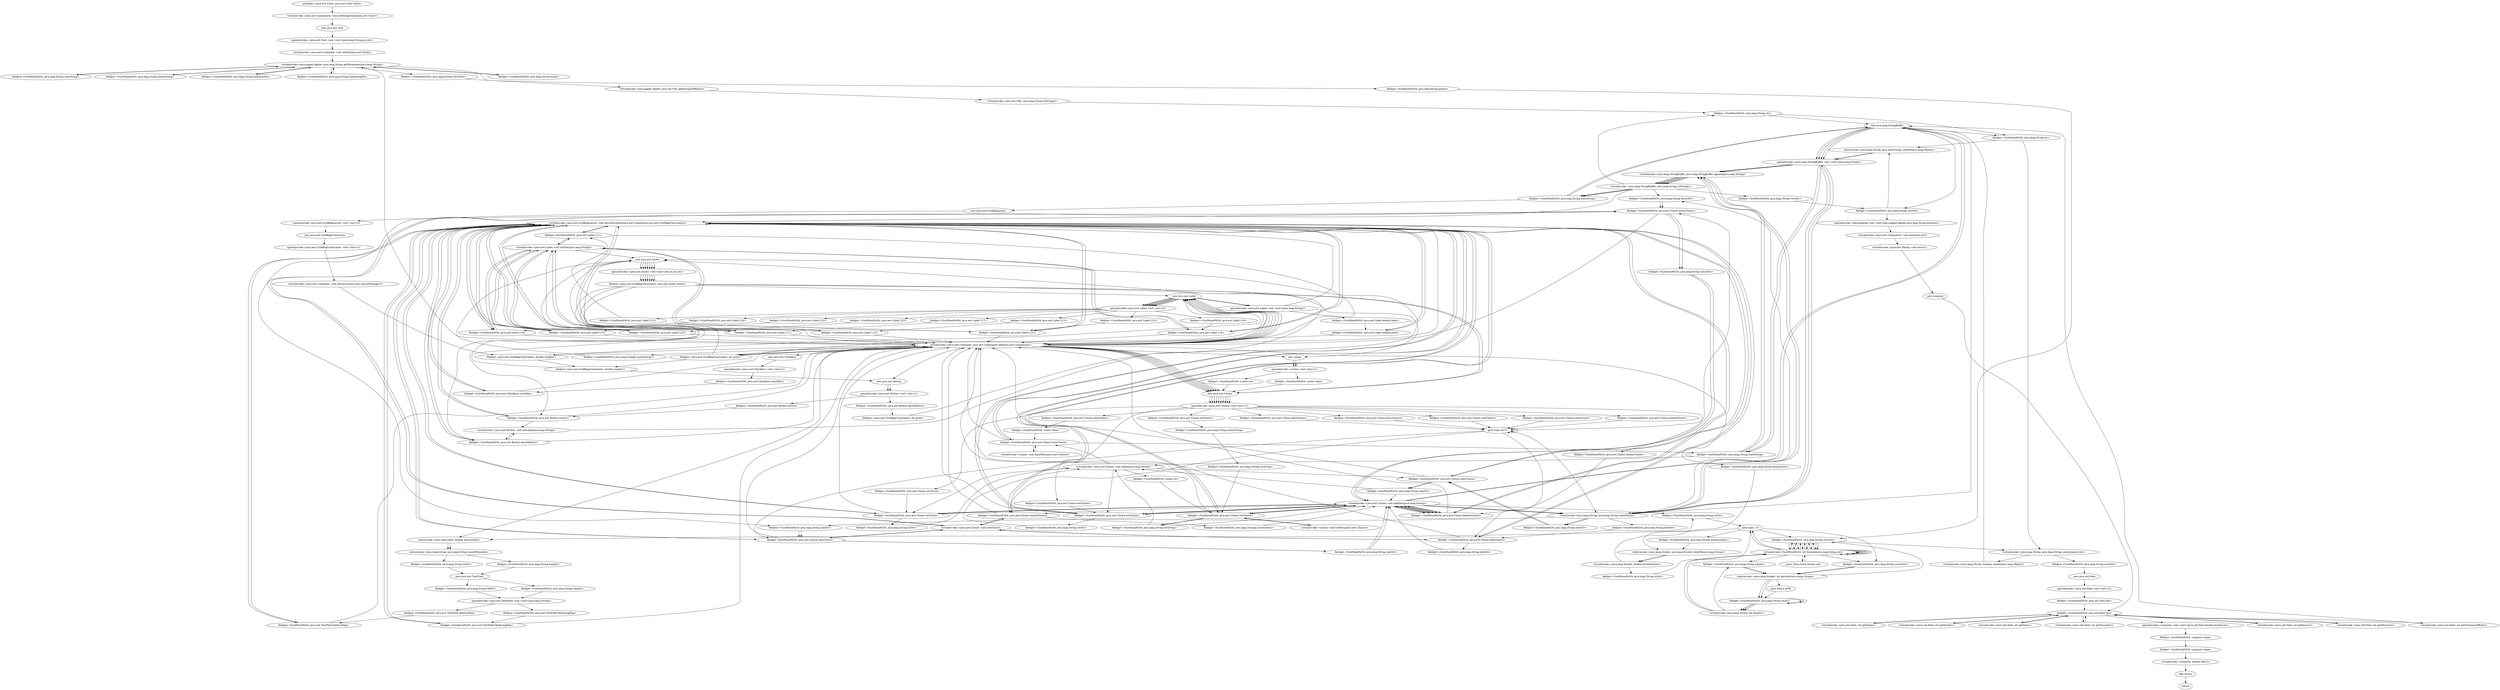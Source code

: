 digraph "" {
"staticget <java.awt.Color: java.awt.Color white>";
 "staticget <java.awt.Color: java.awt.Color white>"->"virtualinvoke <java.awt.Component: void setBackground(java.awt.Color)>";
 "virtualinvoke <java.awt.Component: void setBackground(java.awt.Color)>"->"new java.awt.Font";
 "new java.awt.Font"->"specialinvoke <java.awt.Font: void <init>(java.lang.String,int,int)>";
 "specialinvoke <java.awt.Font: void <init>(java.lang.String,int,int)>"->"virtualinvoke <java.awt.Container: void setFont(java.awt.Font)>";
 "virtualinvoke <java.awt.Container: void setFont(java.awt.Font)>"->"virtualinvoke <java.applet.Applet: java.lang.String getParameter(java.lang.String)>";
 "virtualinvoke <java.applet.Applet: java.lang.String getParameter(java.lang.String)>"->"fieldput <SunMoonPol34: java.lang.String userString>";
 "fieldput <SunMoonPol34: java.lang.String userString>"->"virtualinvoke <java.applet.Applet: java.lang.String getParameter(java.lang.String)>";
 "virtualinvoke <java.applet.Applet: java.lang.String getParameter(java.lang.String)>"->"fieldput <SunMoonPol34: java.lang.String homeString>";
 "fieldput <SunMoonPol34: java.lang.String homeString>"->"virtualinvoke <java.applet.Applet: java.lang.String getParameter(java.lang.String)>";
 "virtualinvoke <java.applet.Applet: java.lang.String getParameter(java.lang.String)>"->"fieldput <SunMoonPol34: java.lang.String homeLatStr>";
 "fieldput <SunMoonPol34: java.lang.String homeLatStr>"->"virtualinvoke <java.applet.Applet: java.lang.String getParameter(java.lang.String)>";
 "virtualinvoke <java.applet.Applet: java.lang.String getParameter(java.lang.String)>"->"fieldput <SunMoonPol34: java.lang.String homeLongStr>";
 "fieldput <SunMoonPol34: java.lang.String homeLongStr>"->"virtualinvoke <java.applet.Applet: java.lang.String getParameter(java.lang.String)>";
 "virtualinvoke <java.applet.Applet: java.lang.String getParameter(java.lang.String)>"->"fieldput <SunMoonPol34: java.lang.String serverStr>";
 "fieldput <SunMoonPol34: java.lang.String serverStr>"->"virtualinvoke <java.applet.Applet: java.net.URL getDocumentBase()>";
 "virtualinvoke <java.applet.Applet: java.net.URL getDocumentBase()>"->"virtualinvoke <java.net.URL: java.lang.String toString()>";
 "virtualinvoke <java.net.URL: java.lang.String toString()>"->"fieldput <SunMoonPol34: java.lang.String str>";
 "fieldput <SunMoonPol34: java.lang.String str>"->"new java.lang.StringBuffer";
 "new java.lang.StringBuffer"->"fieldget <SunMoonPol34: java.lang.String str>";
 "fieldget <SunMoonPol34: java.lang.String str>"->"staticinvoke <java.lang.String: java.lang.String valueOf(java.lang.Object)>";
 "staticinvoke <java.lang.String: java.lang.String valueOf(java.lang.Object)>"->"specialinvoke <java.lang.StringBuffer: void <init>(java.lang.String)>";
 "specialinvoke <java.lang.StringBuffer: void <init>(java.lang.String)>"->"virtualinvoke <java.lang.StringBuffer: java.lang.StringBuffer append(java.lang.String)>";
 "virtualinvoke <java.lang.StringBuffer: java.lang.StringBuffer append(java.lang.String)>"->"virtualinvoke <java.lang.StringBuffer: java.lang.String toString()>";
 "virtualinvoke <java.lang.StringBuffer: java.lang.String toString()>"->"fieldput <SunMoonPol34: java.lang.String str>";
 "fieldput <SunMoonPol34: java.lang.String str>"->"fieldget <SunMoonPol34: java.lang.String str>";
 "fieldget <SunMoonPol34: java.lang.String str>"->"virtualinvoke <java.lang.String: java.lang.String substring(int,int)>";
 "virtualinvoke <java.lang.String: java.lang.String substring(int,int)>"->"fieldput <SunMoonPol34: java.lang.String wwwStr>";
 "fieldput <SunMoonPol34: java.lang.String wwwStr>"->"new java.util.Date";
 "new java.util.Date"->"specialinvoke <java.util.Date: void <init>()>";
 "specialinvoke <java.util.Date: void <init>()>"->"fieldput <SunMoonPol34: java.util.Date dat>";
 "fieldput <SunMoonPol34: java.util.Date dat>"->"fieldget <SunMoonPol34: java.util.Date dat>";
 "fieldget <SunMoonPol34: java.util.Date dat>"->"virtualinvoke <java.util.Date: int getHours()>";
 "virtualinvoke <java.util.Date: int getHours()>"->"fieldget <SunMoonPol34: java.util.Date dat>";
 "fieldget <SunMoonPol34: java.util.Date dat>"->"virtualinvoke <java.util.Date: int getMinutes()>";
 "virtualinvoke <java.util.Date: int getMinutes()>"->"fieldget <SunMoonPol34: java.util.Date dat>";
 "fieldget <SunMoonPol34: java.util.Date dat>"->"virtualinvoke <java.util.Date: int getDate()>";
 "virtualinvoke <java.util.Date: int getDate()>"->"fieldget <SunMoonPol34: java.util.Date dat>";
 "fieldget <SunMoonPol34: java.util.Date dat>"->"virtualinvoke <java.util.Date: int getMonth()>";
 "virtualinvoke <java.util.Date: int getMonth()>"->"fieldget <SunMoonPol34: java.util.Date dat>";
 "fieldget <SunMoonPol34: java.util.Date dat>"->"virtualinvoke <java.util.Date: int getYear()>";
 "virtualinvoke <java.util.Date: int getYear()>"->"fieldget <SunMoonPol34: java.util.Date dat>";
 "fieldget <SunMoonPol34: java.util.Date dat>"->"virtualinvoke <java.util.Date: int getSeconds()>";
 "virtualinvoke <java.util.Date: int getSeconds()>"->"fieldget <SunMoonPol34: java.util.Date dat>";
 "fieldget <SunMoonPol34: java.util.Date dat>"->"virtualinvoke <java.util.Date: int getTimezoneOffset()>";
 "virtualinvoke <java.util.Date: int getTimezoneOffset()>"->"new java.lang.StringBuffer";
 "new java.lang.StringBuffer"->"staticinvoke <java.lang.String: java.lang.String valueOf(int)>";
 "staticinvoke <java.lang.String: java.lang.String valueOf(int)>"->"specialinvoke <java.lang.StringBuffer: void <init>(java.lang.String)>";
 "specialinvoke <java.lang.StringBuffer: void <init>(java.lang.String)>"->"virtualinvoke <java.lang.StringBuffer: java.lang.StringBuffer append(java.lang.String)>";
 "virtualinvoke <java.lang.StringBuffer: java.lang.StringBuffer append(java.lang.String)>"->"virtualinvoke <java.lang.StringBuffer: java.lang.String toString()>";
 "virtualinvoke <java.lang.StringBuffer: java.lang.String toString()>"->"fieldput <SunMoonPol34: java.lang.String timeString>";
 "fieldput <SunMoonPol34: java.lang.String timeString>"->"new java.lang.StringBuffer";
 "new java.lang.StringBuffer"->"specialinvoke <java.lang.StringBuffer: void <init>(java.lang.String)>";
 "specialinvoke <java.lang.StringBuffer: void <init>(java.lang.String)>"->"fieldget <SunMoonPol34: java.lang.String timeString>";
 "fieldget <SunMoonPol34: java.lang.String timeString>"->"virtualinvoke <java.lang.StringBuffer: java.lang.StringBuffer append(java.lang.String)>";
 "virtualinvoke <java.lang.StringBuffer: java.lang.StringBuffer append(java.lang.String)>"->"virtualinvoke <java.lang.StringBuffer: java.lang.String toString()>";
 "virtualinvoke <java.lang.StringBuffer: java.lang.String toString()>"->"fieldput <SunMoonPol34: java.lang.String timeString>";
 "fieldput <SunMoonPol34: java.lang.String timeString>"->"new java.lang.StringBuffer";
 "new java.lang.StringBuffer"->"specialinvoke <java.lang.StringBuffer: void <init>(java.lang.String)>";
 "specialinvoke <java.lang.StringBuffer: void <init>(java.lang.String)>"->"fieldget <SunMoonPol34: java.lang.String timeString>";
 "fieldget <SunMoonPol34: java.lang.String timeString>"->"virtualinvoke <java.lang.StringBuffer: java.lang.StringBuffer append(java.lang.String)>";
 "virtualinvoke <java.lang.StringBuffer: java.lang.StringBuffer append(java.lang.String)>"->"virtualinvoke <java.lang.StringBuffer: java.lang.String toString()>";
 "virtualinvoke <java.lang.StringBuffer: java.lang.String toString()>"->"fieldput <SunMoonPol34: java.lang.String timeString>";
 "fieldput <SunMoonPol34: java.lang.String timeString>"->"new java.awt.GridBagLayout";
 "new java.awt.GridBagLayout"->"specialinvoke <java.awt.GridBagLayout: void <init>()>";
 "specialinvoke <java.awt.GridBagLayout: void <init>()>"->"new java.awt.GridBagConstraints";
 "new java.awt.GridBagConstraints"->"specialinvoke <java.awt.GridBagConstraints: void <init>()>";
 "specialinvoke <java.awt.GridBagConstraints: void <init>()>"->"virtualinvoke <java.awt.Container: void setLayout(java.awt.LayoutManager)>";
 "virtualinvoke <java.awt.Container: void setLayout(java.awt.LayoutManager)>"->"fieldput <java.awt.GridBagConstraints: double weightx>";
 "fieldput <java.awt.GridBagConstraints: double weightx>"->"fieldput <java.awt.GridBagConstraints: double weighty>";
 "fieldput <java.awt.GridBagConstraints: double weighty>"->"new java.awt.Insets";
 "new java.awt.Insets"->"specialinvoke <java.awt.Insets: void <init>(int,int,int,int)>";
 "specialinvoke <java.awt.Insets: void <init>(int,int,int,int)>"->"fieldput <java.awt.GridBagConstraints: java.awt.Insets insets>";
 "fieldput <java.awt.GridBagConstraints: java.awt.Insets insets>"->"new java.awt.Label";
 "new java.awt.Label"->"specialinvoke <java.awt.Label: void <init>()>";
 "specialinvoke <java.awt.Label: void <init>()>"->"fieldput <SunMoonPol34: java.awt.Label L11>";
 "fieldput <SunMoonPol34: java.awt.Label L11>"->"fieldget <SunMoonPol34: java.awt.Label L11>";
 "fieldget <SunMoonPol34: java.awt.Label L11>"->"virtualinvoke <java.awt.Label: void setText(java.lang.String)>";
 "virtualinvoke <java.awt.Label: void setText(java.lang.String)>"->"fieldget <SunMoonPol34: java.awt.Label L11>";
 "fieldget <SunMoonPol34: java.awt.Label L11>"->"virtualinvoke <java.awt.GridBagLayout: void setConstraints(java.awt.Component,java.awt.GridBagConstraints)>";
 "virtualinvoke <java.awt.GridBagLayout: void setConstraints(java.awt.Component,java.awt.GridBagConstraints)>"->"fieldget <SunMoonPol34: java.awt.Label L11>";
 "fieldget <SunMoonPol34: java.awt.Label L11>"->"virtualinvoke <java.awt.Container: java.awt.Component add(java.awt.Component)>";
 "virtualinvoke <java.awt.Container: java.awt.Component add(java.awt.Component)>"->"new java.awt.Label";
 "new java.awt.Label"->"specialinvoke <java.awt.Label: void <init>()>";
 "specialinvoke <java.awt.Label: void <init>()>"->"fieldput <SunMoonPol34: java.awt.Label L12>";
 "fieldput <SunMoonPol34: java.awt.Label L12>"->"fieldget <SunMoonPol34: java.awt.Label L12>";
 "fieldget <SunMoonPol34: java.awt.Label L12>"->"virtualinvoke <java.awt.Label: void setText(java.lang.String)>";
 "virtualinvoke <java.awt.Label: void setText(java.lang.String)>"->"fieldget <SunMoonPol34: java.awt.Label L12>";
 "fieldget <SunMoonPol34: java.awt.Label L12>"->"virtualinvoke <java.awt.GridBagLayout: void setConstraints(java.awt.Component,java.awt.GridBagConstraints)>";
 "virtualinvoke <java.awt.GridBagLayout: void setConstraints(java.awt.Component,java.awt.GridBagConstraints)>"->"fieldget <SunMoonPol34: java.awt.Label L12>";
 "fieldget <SunMoonPol34: java.awt.Label L12>"->"virtualinvoke <java.awt.Container: java.awt.Component add(java.awt.Component)>";
 "virtualinvoke <java.awt.Container: java.awt.Component add(java.awt.Component)>"->"fieldput <java.awt.GridBagConstraints: double weightx>";
 "fieldput <java.awt.GridBagConstraints: double weightx>"->"new java.awt.Label";
 "new java.awt.Label"->"specialinvoke <java.awt.Label: void <init>()>";
 "specialinvoke <java.awt.Label: void <init>()>"->"fieldput <SunMoonPol34: java.awt.Label L13>";
 "fieldput <SunMoonPol34: java.awt.Label L13>"->"fieldget <SunMoonPol34: java.awt.Label L13>";
 "fieldget <SunMoonPol34: java.awt.Label L13>"->"virtualinvoke <java.awt.Label: void setText(java.lang.String)>";
 "virtualinvoke <java.awt.Label: void setText(java.lang.String)>"->"fieldget <SunMoonPol34: java.awt.Label L13>";
 "fieldget <SunMoonPol34: java.awt.Label L13>"->"virtualinvoke <java.awt.GridBagLayout: void setConstraints(java.awt.Component,java.awt.GridBagConstraints)>";
 "virtualinvoke <java.awt.GridBagLayout: void setConstraints(java.awt.Component,java.awt.GridBagConstraints)>"->"fieldget <SunMoonPol34: java.awt.Label L13>";
 "fieldget <SunMoonPol34: java.awt.Label L13>"->"virtualinvoke <java.awt.Container: java.awt.Component add(java.awt.Component)>";
 "virtualinvoke <java.awt.Container: java.awt.Component add(java.awt.Component)>"->"new java.awt.Label";
 "new java.awt.Label"->"specialinvoke <java.awt.Label: void <init>()>";
 "specialinvoke <java.awt.Label: void <init>()>"->"fieldput <SunMoonPol34: java.awt.Label L14>";
 "fieldput <SunMoonPol34: java.awt.Label L14>"->"fieldget <SunMoonPol34: java.awt.Label L14>";
 "fieldget <SunMoonPol34: java.awt.Label L14>"->"virtualinvoke <java.awt.Label: void setText(java.lang.String)>";
 "virtualinvoke <java.awt.Label: void setText(java.lang.String)>"->"fieldget <SunMoonPol34: java.awt.Label L14>";
 "fieldget <SunMoonPol34: java.awt.Label L14>"->"virtualinvoke <java.awt.GridBagLayout: void setConstraints(java.awt.Component,java.awt.GridBagConstraints)>";
 "virtualinvoke <java.awt.GridBagLayout: void setConstraints(java.awt.Component,java.awt.GridBagConstraints)>"->"fieldget <SunMoonPol34: java.awt.Label L14>";
 "fieldget <SunMoonPol34: java.awt.Label L14>"->"virtualinvoke <java.awt.Container: java.awt.Component add(java.awt.Component)>";
 "virtualinvoke <java.awt.Container: java.awt.Component add(java.awt.Component)>"->"new java.awt.Label";
 "new java.awt.Label"->"specialinvoke <java.awt.Label: void <init>()>";
 "specialinvoke <java.awt.Label: void <init>()>"->"fieldput <SunMoonPol34: java.awt.Label L15>";
 "fieldput <SunMoonPol34: java.awt.Label L15>"->"fieldget <SunMoonPol34: java.awt.Label L15>";
 "fieldget <SunMoonPol34: java.awt.Label L15>"->"virtualinvoke <java.awt.Label: void setText(java.lang.String)>";
 "virtualinvoke <java.awt.Label: void setText(java.lang.String)>"->"fieldget <SunMoonPol34: java.awt.Label L15>";
 "fieldget <SunMoonPol34: java.awt.Label L15>"->"virtualinvoke <java.awt.GridBagLayout: void setConstraints(java.awt.Component,java.awt.GridBagConstraints)>";
 "virtualinvoke <java.awt.GridBagLayout: void setConstraints(java.awt.Component,java.awt.GridBagConstraints)>"->"fieldget <SunMoonPol34: java.awt.Label L15>";
 "fieldget <SunMoonPol34: java.awt.Label L15>"->"virtualinvoke <java.awt.Container: java.awt.Component add(java.awt.Component)>";
 "virtualinvoke <java.awt.Container: java.awt.Component add(java.awt.Component)>"->"new java.awt.Label";
 "new java.awt.Label"->"specialinvoke <java.awt.Label: void <init>()>";
 "specialinvoke <java.awt.Label: void <init>()>"->"fieldput <SunMoonPol34: java.awt.Label L16>";
 "fieldput <SunMoonPol34: java.awt.Label L16>"->"fieldget <SunMoonPol34: java.awt.Label L16>";
 "fieldget <SunMoonPol34: java.awt.Label L16>"->"virtualinvoke <java.awt.Label: void setText(java.lang.String)>";
 "virtualinvoke <java.awt.Label: void setText(java.lang.String)>"->"fieldget <SunMoonPol34: java.awt.Label L16>";
 "fieldget <SunMoonPol34: java.awt.Label L16>"->"virtualinvoke <java.awt.GridBagLayout: void setConstraints(java.awt.Component,java.awt.GridBagConstraints)>";
 "virtualinvoke <java.awt.GridBagLayout: void setConstraints(java.awt.Component,java.awt.GridBagConstraints)>"->"fieldget <SunMoonPol34: java.awt.Label L16>";
 "fieldget <SunMoonPol34: java.awt.Label L16>"->"virtualinvoke <java.awt.Container: java.awt.Component add(java.awt.Component)>";
 "virtualinvoke <java.awt.Container: java.awt.Component add(java.awt.Component)>"->"new java.awt.Label";
 "new java.awt.Label"->"specialinvoke <java.awt.Label: void <init>(java.lang.String)>";
 "specialinvoke <java.awt.Label: void <init>(java.lang.String)>"->"fieldput <SunMoonPol34: java.awt.Label detailsLabel>";
 "fieldput <SunMoonPol34: java.awt.Label detailsLabel>"->"fieldget <SunMoonPol34: java.awt.Label detailsLabel>";
 "fieldget <SunMoonPol34: java.awt.Label detailsLabel>"->"virtualinvoke <java.awt.GridBagLayout: void setConstraints(java.awt.Component,java.awt.GridBagConstraints)>";
 "virtualinvoke <java.awt.GridBagLayout: void setConstraints(java.awt.Component,java.awt.GridBagConstraints)>"->"fieldget <SunMoonPol34: java.awt.Label detailsLabel>";
 "fieldget <SunMoonPol34: java.awt.Label detailsLabel>"->"virtualinvoke <java.awt.Container: java.awt.Component add(java.awt.Component)>";
 "virtualinvoke <java.awt.Container: java.awt.Component add(java.awt.Component)>"->"new java.awt.Label";
 "new java.awt.Label"->"specialinvoke <java.awt.Label: void <init>(java.lang.String)>";
 "specialinvoke <java.awt.Label: void <init>(java.lang.String)>"->"virtualinvoke <java.awt.GridBagLayout: void setConstraints(java.awt.Component,java.awt.GridBagConstraints)>";
 "virtualinvoke <java.awt.GridBagLayout: void setConstraints(java.awt.Component,java.awt.GridBagConstraints)>"->"virtualinvoke <java.awt.Container: java.awt.Component add(java.awt.Component)>";
 "virtualinvoke <java.awt.Container: java.awt.Component add(java.awt.Component)>"->"fieldput <java.awt.GridBagConstraints: int gridy>";
 "fieldput <java.awt.GridBagConstraints: int gridy>"->"new java.awt.Insets";
 "new java.awt.Insets"->"specialinvoke <java.awt.Insets: void <init>(int,int,int,int)>";
 "specialinvoke <java.awt.Insets: void <init>(int,int,int,int)>"->"fieldput <java.awt.GridBagConstraints: java.awt.Insets insets>";
 "fieldput <java.awt.GridBagConstraints: java.awt.Insets insets>"->"new sunloc";
 "new sunloc"->"specialinvoke <sunloc: void <init>()>";
 "specialinvoke <sunloc: void <init>()>"->"fieldput <SunMoonPol34: sunloc time>";
 "fieldput <SunMoonPol34: sunloc time>"->"new java.awt.Choice";
 "new java.awt.Choice"->"specialinvoke <java.awt.Choice: void <init>()>";
 "specialinvoke <java.awt.Choice: void <init>()>"->"fieldput <SunMoonPol34: java.awt.Choice timeChoice>";
 "fieldput <SunMoonPol34: java.awt.Choice timeChoice>"->"fieldget <SunMoonPol34: sunloc time>";
 "fieldget <SunMoonPol34: sunloc time>"->"fieldget <SunMoonPol34: java.awt.Choice timeChoice>";
 "fieldget <SunMoonPol34: java.awt.Choice timeChoice>"->"virtualinvoke <sunloc: void timeMenu(java.awt.Choice)>";
 "virtualinvoke <sunloc: void timeMenu(java.awt.Choice)>"->"fieldget <SunMoonPol34: java.awt.Choice timeChoice>";
 "fieldget <SunMoonPol34: java.awt.Choice timeChoice>"->"virtualinvoke <java.awt.GridBagLayout: void setConstraints(java.awt.Component,java.awt.GridBagConstraints)>";
 "virtualinvoke <java.awt.GridBagLayout: void setConstraints(java.awt.Component,java.awt.GridBagConstraints)>"->"fieldget <SunMoonPol34: java.awt.Choice timeChoice>";
 "fieldget <SunMoonPol34: java.awt.Choice timeChoice>"->"fieldget <SunMoonPol34: java.lang.String timeString>";
 "fieldget <SunMoonPol34: java.lang.String timeString>"->"virtualinvoke <java.awt.Choice: void select(java.lang.String)>";
 "virtualinvoke <java.awt.Choice: void select(java.lang.String)>"->"fieldget <SunMoonPol34: java.awt.Choice timeChoice>";
 "fieldget <SunMoonPol34: java.awt.Choice timeChoice>"->"virtualinvoke <java.awt.Container: java.awt.Component add(java.awt.Component)>";
 "virtualinvoke <java.awt.Container: java.awt.Component add(java.awt.Component)>"->"new sunloc";
 "new sunloc"->"specialinvoke <sunloc: void <init>()>";
 "specialinvoke <sunloc: void <init>()>"->"fieldput <SunMoonPol34: sunloc loc>";
 "fieldput <SunMoonPol34: sunloc loc>"->"new java.awt.Choice";
 "new java.awt.Choice"->"specialinvoke <java.awt.Choice: void <init>()>";
 "specialinvoke <java.awt.Choice: void <init>()>"->"fieldput <SunMoonPol34: java.awt.Choice locChoice>";
 "fieldput <SunMoonPol34: java.awt.Choice locChoice>"->"fieldget <SunMoonPol34: java.lang.String homeString>";
 "fieldget <SunMoonPol34: java.lang.String homeString>"->"fieldput <SunMoonPol34: java.lang.String locString>";
 "fieldput <SunMoonPol34: java.lang.String locString>"->"fieldget <SunMoonPol34: java.awt.Choice locChoice>";
 "fieldget <SunMoonPol34: java.awt.Choice locChoice>"->"fieldget <SunMoonPol34: java.lang.String locString>";
 "fieldget <SunMoonPol34: java.lang.String locString>"->"virtualinvoke <java.awt.Choice: void addItem(java.lang.String)>";
 "virtualinvoke <java.awt.Choice: void addItem(java.lang.String)>"->"fieldget <SunMoonPol34: java.awt.Choice locChoice>";
 "fieldget <SunMoonPol34: java.awt.Choice locChoice>"->"virtualinvoke <java.awt.Choice: void addItem(java.lang.String)>";
 "virtualinvoke <java.awt.Choice: void addItem(java.lang.String)>"->"fieldget <SunMoonPol34: java.awt.Choice locChoice>";
 "fieldget <SunMoonPol34: java.awt.Choice locChoice>"->"fieldget <SunMoonPol34: java.lang.String locString>";
 "fieldget <SunMoonPol34: java.lang.String locString>"->"virtualinvoke <java.awt.Choice: void select(java.lang.String)>";
 "virtualinvoke <java.awt.Choice: void select(java.lang.String)>"->"fieldget <SunMoonPol34: sunloc loc>";
 "fieldget <SunMoonPol34: sunloc loc>"->"fieldget <SunMoonPol34: java.awt.Choice locChoice>";
 "fieldget <SunMoonPol34: java.awt.Choice locChoice>"->"virtualinvoke <sunloc: void locMenu(java.awt.Choice)>";
 "virtualinvoke <sunloc: void locMenu(java.awt.Choice)>"->"fieldget <SunMoonPol34: java.awt.Choice locChoice>";
 "fieldget <SunMoonPol34: java.awt.Choice locChoice>"->"virtualinvoke <java.awt.GridBagLayout: void setConstraints(java.awt.Component,java.awt.GridBagConstraints)>";
 "virtualinvoke <java.awt.GridBagLayout: void setConstraints(java.awt.Component,java.awt.GridBagConstraints)>"->"fieldget <SunMoonPol34: java.awt.Choice locChoice>";
 "fieldget <SunMoonPol34: java.awt.Choice locChoice>"->"virtualinvoke <java.awt.Container: java.awt.Component add(java.awt.Component)>";
 "virtualinvoke <java.awt.Container: java.awt.Component add(java.awt.Component)>"->"fieldget <SunMoonPol34: java.lang.String homeLatStr>";
 "fieldget <SunMoonPol34: java.lang.String homeLatStr>"->"staticinvoke <java.lang.Double: java.lang.Double valueOf(java.lang.String)>";
 "staticinvoke <java.lang.Double: java.lang.Double valueOf(java.lang.String)>"->"virtualinvoke <java.lang.Double: double doubleValue()>";
 "virtualinvoke <java.lang.Double: double doubleValue()>"->"fieldput <SunMoonPol34: java.lang.String nsStr>";
 "fieldput <SunMoonPol34: java.lang.String nsStr>"->"goto load.r r0";
 "goto load.r r0"->"fieldget <SunMoonPol34: java.lang.String homeLongStr>";
 "fieldget <SunMoonPol34: java.lang.String homeLongStr>"->"staticinvoke <java.lang.Double: java.lang.Double valueOf(java.lang.String)>";
 "staticinvoke <java.lang.Double: java.lang.Double valueOf(java.lang.String)>"->"virtualinvoke <java.lang.Double: double doubleValue()>";
 "virtualinvoke <java.lang.Double: double doubleValue()>"->"fieldput <SunMoonPol34: java.lang.String ewStr>";
 "fieldput <SunMoonPol34: java.lang.String ewStr>"->"goto load.r r0";
 "goto load.r r0"->"staticinvoke <java.lang.Math: double abs(double)>";
 "staticinvoke <java.lang.Math: double abs(double)>"->"staticinvoke <java.lang.String: java.lang.String valueOf(double)>";
 "staticinvoke <java.lang.String: java.lang.String valueOf(double)>"->"fieldput <SunMoonPol34: java.lang.String latStr>";
 "fieldput <SunMoonPol34: java.lang.String latStr>"->"new java.awt.TextField";
 "new java.awt.TextField"->"fieldget <SunMoonPol34: java.lang.String latStr>";
 "fieldget <SunMoonPol34: java.lang.String latStr>"->"specialinvoke <java.awt.TextField: void <init>(java.lang.String)>";
 "specialinvoke <java.awt.TextField: void <init>(java.lang.String)>"->"fieldput <SunMoonPol34: java.awt.TextField fieldLatDeg>";
 "fieldput <SunMoonPol34: java.awt.TextField fieldLatDeg>"->"fieldget <SunMoonPol34: java.awt.TextField fieldLatDeg>";
 "fieldget <SunMoonPol34: java.awt.TextField fieldLatDeg>"->"virtualinvoke <java.awt.GridBagLayout: void setConstraints(java.awt.Component,java.awt.GridBagConstraints)>";
 "virtualinvoke <java.awt.GridBagLayout: void setConstraints(java.awt.Component,java.awt.GridBagConstraints)>"->"fieldget <SunMoonPol34: java.awt.TextField fieldLatDeg>";
 "fieldget <SunMoonPol34: java.awt.TextField fieldLatDeg>"->"virtualinvoke <java.awt.Container: java.awt.Component add(java.awt.Component)>";
 "virtualinvoke <java.awt.Container: java.awt.Component add(java.awt.Component)>"->"new java.awt.Choice";
 "new java.awt.Choice"->"specialinvoke <java.awt.Choice: void <init>()>";
 "specialinvoke <java.awt.Choice: void <init>()>"->"fieldput <SunMoonPol34: java.awt.Choice nsChoice>";
 "fieldput <SunMoonPol34: java.awt.Choice nsChoice>"->"fieldget <SunMoonPol34: java.awt.Choice nsChoice>";
 "fieldget <SunMoonPol34: java.awt.Choice nsChoice>"->"virtualinvoke <java.awt.Choice: void addItem(java.lang.String)>";
 "virtualinvoke <java.awt.Choice: void addItem(java.lang.String)>"->"fieldget <SunMoonPol34: java.awt.Choice nsChoice>";
 "fieldget <SunMoonPol34: java.awt.Choice nsChoice>"->"virtualinvoke <java.awt.Choice: void addItem(java.lang.String)>";
 "virtualinvoke <java.awt.Choice: void addItem(java.lang.String)>"->"fieldget <SunMoonPol34: java.awt.Choice nsChoice>";
 "fieldget <SunMoonPol34: java.awt.Choice nsChoice>"->"fieldget <SunMoonPol34: java.lang.String nsStr>";
 "fieldget <SunMoonPol34: java.lang.String nsStr>"->"virtualinvoke <java.awt.Choice: void select(java.lang.String)>";
 "virtualinvoke <java.awt.Choice: void select(java.lang.String)>"->"fieldget <SunMoonPol34: java.awt.Choice nsChoice>";
 "fieldget <SunMoonPol34: java.awt.Choice nsChoice>"->"virtualinvoke <java.awt.GridBagLayout: void setConstraints(java.awt.Component,java.awt.GridBagConstraints)>";
 "virtualinvoke <java.awt.GridBagLayout: void setConstraints(java.awt.Component,java.awt.GridBagConstraints)>"->"fieldget <SunMoonPol34: java.awt.Choice nsChoice>";
 "fieldget <SunMoonPol34: java.awt.Choice nsChoice>"->"virtualinvoke <java.awt.Container: java.awt.Component add(java.awt.Component)>";
 "virtualinvoke <java.awt.Container: java.awt.Component add(java.awt.Component)>"->"staticinvoke <java.lang.Math: double abs(double)>";
 "staticinvoke <java.lang.Math: double abs(double)>"->"staticinvoke <java.lang.String: java.lang.String valueOf(double)>";
 "staticinvoke <java.lang.String: java.lang.String valueOf(double)>"->"fieldput <SunMoonPol34: java.lang.String longStr>";
 "fieldput <SunMoonPol34: java.lang.String longStr>"->"new java.awt.TextField";
 "new java.awt.TextField"->"fieldget <SunMoonPol34: java.lang.String longStr>";
 "fieldget <SunMoonPol34: java.lang.String longStr>"->"specialinvoke <java.awt.TextField: void <init>(java.lang.String)>";
 "specialinvoke <java.awt.TextField: void <init>(java.lang.String)>"->"fieldput <SunMoonPol34: java.awt.TextField fieldLongDeg>";
 "fieldput <SunMoonPol34: java.awt.TextField fieldLongDeg>"->"fieldget <SunMoonPol34: java.awt.TextField fieldLongDeg>";
 "fieldget <SunMoonPol34: java.awt.TextField fieldLongDeg>"->"virtualinvoke <java.awt.GridBagLayout: void setConstraints(java.awt.Component,java.awt.GridBagConstraints)>";
 "virtualinvoke <java.awt.GridBagLayout: void setConstraints(java.awt.Component,java.awt.GridBagConstraints)>"->"fieldget <SunMoonPol34: java.awt.TextField fieldLongDeg>";
 "fieldget <SunMoonPol34: java.awt.TextField fieldLongDeg>"->"virtualinvoke <java.awt.Container: java.awt.Component add(java.awt.Component)>";
 "virtualinvoke <java.awt.Container: java.awt.Component add(java.awt.Component)>"->"new java.awt.Choice";
 "new java.awt.Choice"->"specialinvoke <java.awt.Choice: void <init>()>";
 "specialinvoke <java.awt.Choice: void <init>()>"->"fieldput <SunMoonPol34: java.awt.Choice ewChoice>";
 "fieldput <SunMoonPol34: java.awt.Choice ewChoice>"->"fieldget <SunMoonPol34: java.awt.Choice ewChoice>";
 "fieldget <SunMoonPol34: java.awt.Choice ewChoice>"->"virtualinvoke <java.awt.Choice: void addItem(java.lang.String)>";
 "virtualinvoke <java.awt.Choice: void addItem(java.lang.String)>"->"fieldget <SunMoonPol34: java.awt.Choice ewChoice>";
 "fieldget <SunMoonPol34: java.awt.Choice ewChoice>"->"virtualinvoke <java.awt.Choice: void addItem(java.lang.String)>";
 "virtualinvoke <java.awt.Choice: void addItem(java.lang.String)>"->"fieldget <SunMoonPol34: java.awt.Choice ewChoice>";
 "fieldget <SunMoonPol34: java.awt.Choice ewChoice>"->"fieldget <SunMoonPol34: java.lang.String ewStr>";
 "fieldget <SunMoonPol34: java.lang.String ewStr>"->"virtualinvoke <java.awt.Choice: void select(java.lang.String)>";
 "virtualinvoke <java.awt.Choice: void select(java.lang.String)>"->"fieldget <SunMoonPol34: java.awt.Choice ewChoice>";
 "fieldget <SunMoonPol34: java.awt.Choice ewChoice>"->"virtualinvoke <java.awt.GridBagLayout: void setConstraints(java.awt.Component,java.awt.GridBagConstraints)>";
 "virtualinvoke <java.awt.GridBagLayout: void setConstraints(java.awt.Component,java.awt.GridBagConstraints)>"->"fieldget <SunMoonPol34: java.awt.Choice ewChoice>";
 "fieldget <SunMoonPol34: java.awt.Choice ewChoice>"->"virtualinvoke <java.awt.Container: java.awt.Component add(java.awt.Component)>";
 "virtualinvoke <java.awt.Container: java.awt.Component add(java.awt.Component)>"->"new java.awt.Choice";
 "new java.awt.Choice"->"specialinvoke <java.awt.Choice: void <init>()>";
 "specialinvoke <java.awt.Choice: void <init>()>"->"fieldput <SunMoonPol34: java.awt.Choice detailsChoice>";
 "fieldput <SunMoonPol34: java.awt.Choice detailsChoice>"->"fieldget <SunMoonPol34: java.awt.Choice detailsChoice>";
 "fieldget <SunMoonPol34: java.awt.Choice detailsChoice>"->"virtualinvoke <java.awt.Choice: void addItem(java.lang.String)>";
 "virtualinvoke <java.awt.Choice: void addItem(java.lang.String)>"->"fieldget <SunMoonPol34: java.awt.Choice detailsChoice>";
 "fieldget <SunMoonPol34: java.awt.Choice detailsChoice>"->"virtualinvoke <java.awt.Choice: void addItem(java.lang.String)>";
 "virtualinvoke <java.awt.Choice: void addItem(java.lang.String)>"->"fieldget <SunMoonPol34: java.awt.Choice detailsChoice>";
 "fieldget <SunMoonPol34: java.awt.Choice detailsChoice>"->"virtualinvoke <java.awt.Choice: void addItem(java.lang.String)>";
 "virtualinvoke <java.awt.Choice: void addItem(java.lang.String)>"->"fieldget <SunMoonPol34: java.awt.Choice detailsChoice>";
 "fieldget <SunMoonPol34: java.awt.Choice detailsChoice>"->"virtualinvoke <java.awt.Choice: void addItem(java.lang.String)>";
 "virtualinvoke <java.awt.Choice: void addItem(java.lang.String)>"->"fieldget <SunMoonPol34: java.awt.Choice detailsChoice>";
 "fieldget <SunMoonPol34: java.awt.Choice detailsChoice>"->"virtualinvoke <java.awt.Choice: void addItem(java.lang.String)>";
 "virtualinvoke <java.awt.Choice: void addItem(java.lang.String)>"->"fieldget <SunMoonPol34: java.awt.Choice detailsChoice>";
 "fieldget <SunMoonPol34: java.awt.Choice detailsChoice>"->"virtualinvoke <java.awt.GridBagLayout: void setConstraints(java.awt.Component,java.awt.GridBagConstraints)>";
 "virtualinvoke <java.awt.GridBagLayout: void setConstraints(java.awt.Component,java.awt.GridBagConstraints)>"->"fieldget <SunMoonPol34: java.awt.Choice detailsChoice>";
 "fieldget <SunMoonPol34: java.awt.Choice detailsChoice>"->"virtualinvoke <java.awt.Container: java.awt.Component add(java.awt.Component)>";
 "virtualinvoke <java.awt.Container: java.awt.Component add(java.awt.Component)>"->"new java.awt.Checkbox";
 "new java.awt.Checkbox"->"specialinvoke <java.awt.Checkbox: void <init>()>";
 "specialinvoke <java.awt.Checkbox: void <init>()>"->"fieldput <SunMoonPol34: java.awt.Checkbox zoomBox>";
 "fieldput <SunMoonPol34: java.awt.Checkbox zoomBox>"->"fieldget <SunMoonPol34: java.awt.Checkbox zoomBox>";
 "fieldget <SunMoonPol34: java.awt.Checkbox zoomBox>"->"virtualinvoke <java.awt.GridBagLayout: void setConstraints(java.awt.Component,java.awt.GridBagConstraints)>";
 "virtualinvoke <java.awt.GridBagLayout: void setConstraints(java.awt.Component,java.awt.GridBagConstraints)>"->"fieldget <SunMoonPol34: java.awt.Checkbox zoomBox>";
 "fieldget <SunMoonPol34: java.awt.Checkbox zoomBox>"->"virtualinvoke <java.awt.Container: java.awt.Component add(java.awt.Component)>";
 "virtualinvoke <java.awt.Container: java.awt.Component add(java.awt.Component)>"->"fieldput <java.awt.GridBagConstraints: int gridy>";
 "fieldput <java.awt.GridBagConstraints: int gridy>"->"new java.awt.Label";
 "new java.awt.Label"->"specialinvoke <java.awt.Label: void <init>()>";
 "specialinvoke <java.awt.Label: void <init>()>"->"fieldput <SunMoonPol34: java.awt.Label L17>";
 "fieldput <SunMoonPol34: java.awt.Label L17>"->"fieldget <SunMoonPol34: java.awt.Label L17>";
 "fieldget <SunMoonPol34: java.awt.Label L17>"->"virtualinvoke <java.awt.Label: void setText(java.lang.String)>";
 "virtualinvoke <java.awt.Label: void setText(java.lang.String)>"->"new java.awt.Insets";
 "new java.awt.Insets"->"specialinvoke <java.awt.Insets: void <init>(int,int,int,int)>";
 "specialinvoke <java.awt.Insets: void <init>(int,int,int,int)>"->"fieldput <java.awt.GridBagConstraints: java.awt.Insets insets>";
 "fieldput <java.awt.GridBagConstraints: java.awt.Insets insets>"->"fieldget <SunMoonPol34: java.awt.Label L17>";
 "fieldget <SunMoonPol34: java.awt.Label L17>"->"virtualinvoke <java.awt.GridBagLayout: void setConstraints(java.awt.Component,java.awt.GridBagConstraints)>";
 "virtualinvoke <java.awt.GridBagLayout: void setConstraints(java.awt.Component,java.awt.GridBagConstraints)>"->"fieldget <SunMoonPol34: java.awt.Label L17>";
 "fieldget <SunMoonPol34: java.awt.Label L17>"->"virtualinvoke <java.awt.Container: java.awt.Component add(java.awt.Component)>";
 "virtualinvoke <java.awt.Container: java.awt.Component add(java.awt.Component)>"->"new java.awt.Insets";
 "new java.awt.Insets"->"specialinvoke <java.awt.Insets: void <init>(int,int,int,int)>";
 "specialinvoke <java.awt.Insets: void <init>(int,int,int,int)>"->"fieldput <java.awt.GridBagConstraints: java.awt.Insets insets>";
 "fieldput <java.awt.GridBagConstraints: java.awt.Insets insets>"->"new java.awt.Choice";
 "new java.awt.Choice"->"specialinvoke <java.awt.Choice: void <init>()>";
 "specialinvoke <java.awt.Choice: void <init>()>"->"fieldput <SunMoonPol34: java.awt.Choice hoursChoice>";
 "fieldput <SunMoonPol34: java.awt.Choice hoursChoice>"->"goto load.i $r75";
 "goto load.i $r75"->"goto load.i $r75";
 "goto load.i $r75"->"fieldget <SunMoonPol34: java.awt.Choice hoursChoice>";
 "fieldget <SunMoonPol34: java.awt.Choice hoursChoice>"->"virtualinvoke <java.awt.Choice: void select(int)>";
 "virtualinvoke <java.awt.Choice: void select(int)>"->"fieldget <SunMoonPol34: java.awt.Choice hoursChoice>";
 "fieldget <SunMoonPol34: java.awt.Choice hoursChoice>"->"virtualinvoke <java.awt.GridBagLayout: void setConstraints(java.awt.Component,java.awt.GridBagConstraints)>";
 "virtualinvoke <java.awt.GridBagLayout: void setConstraints(java.awt.Component,java.awt.GridBagConstraints)>"->"fieldget <SunMoonPol34: java.awt.Choice hoursChoice>";
 "fieldget <SunMoonPol34: java.awt.Choice hoursChoice>"->"virtualinvoke <java.awt.Container: java.awt.Component add(java.awt.Component)>";
 "virtualinvoke <java.awt.Container: java.awt.Component add(java.awt.Component)>"->"new java.awt.Choice";
 "new java.awt.Choice"->"specialinvoke <java.awt.Choice: void <init>()>";
 "specialinvoke <java.awt.Choice: void <init>()>"->"fieldput <SunMoonPol34: java.awt.Choice minChoice>";
 "fieldput <SunMoonPol34: java.awt.Choice minChoice>"->"goto load.i $r75";
 "goto load.i $r75"->"goto load.i $r75";
 "goto load.i $r75"->"fieldget <SunMoonPol34: java.awt.Choice minChoice>";
 "fieldget <SunMoonPol34: java.awt.Choice minChoice>"->"virtualinvoke <java.awt.Choice: void select(int)>";
 "virtualinvoke <java.awt.Choice: void select(int)>"->"fieldget <SunMoonPol34: java.awt.Choice minChoice>";
 "fieldget <SunMoonPol34: java.awt.Choice minChoice>"->"virtualinvoke <java.awt.GridBagLayout: void setConstraints(java.awt.Component,java.awt.GridBagConstraints)>";
 "virtualinvoke <java.awt.GridBagLayout: void setConstraints(java.awt.Component,java.awt.GridBagConstraints)>"->"fieldget <SunMoonPol34: java.awt.Choice minChoice>";
 "fieldget <SunMoonPol34: java.awt.Choice minChoice>"->"virtualinvoke <java.awt.Container: java.awt.Component add(java.awt.Component)>";
 "virtualinvoke <java.awt.Container: java.awt.Component add(java.awt.Component)>"->"new java.awt.Label";
 "new java.awt.Label"->"specialinvoke <java.awt.Label: void <init>()>";
 "specialinvoke <java.awt.Label: void <init>()>"->"fieldput <SunMoonPol34: java.awt.Label L23>";
 "fieldput <SunMoonPol34: java.awt.Label L23>"->"fieldget <SunMoonPol34: java.awt.Label L23>";
 "fieldget <SunMoonPol34: java.awt.Label L23>"->"virtualinvoke <java.awt.Label: void setText(java.lang.String)>";
 "virtualinvoke <java.awt.Label: void setText(java.lang.String)>"->"fieldget <SunMoonPol34: java.awt.Label L23>";
 "fieldget <SunMoonPol34: java.awt.Label L23>"->"virtualinvoke <java.awt.GridBagLayout: void setConstraints(java.awt.Component,java.awt.GridBagConstraints)>";
 "virtualinvoke <java.awt.GridBagLayout: void setConstraints(java.awt.Component,java.awt.GridBagConstraints)>"->"fieldget <SunMoonPol34: java.awt.Label L23>";
 "fieldget <SunMoonPol34: java.awt.Label L23>"->"virtualinvoke <java.awt.Container: java.awt.Component add(java.awt.Component)>";
 "virtualinvoke <java.awt.Container: java.awt.Component add(java.awt.Component)>"->"fieldput <SunMoonPol34: java.lang.String[] monthArray>";
 "fieldput <SunMoonPol34: java.lang.String[] monthArray>"->"new java.awt.Insets";
 "new java.awt.Insets"->"specialinvoke <java.awt.Insets: void <init>(int,int,int,int)>";
 "specialinvoke <java.awt.Insets: void <init>(int,int,int,int)>"->"fieldput <java.awt.GridBagConstraints: java.awt.Insets insets>";
 "fieldput <java.awt.GridBagConstraints: java.awt.Insets insets>"->"new java.awt.Choice";
 "new java.awt.Choice"->"specialinvoke <java.awt.Choice: void <init>()>";
 "specialinvoke <java.awt.Choice: void <init>()>"->"fieldput <SunMoonPol34: java.awt.Choice yearChoice>";
 "fieldput <SunMoonPol34: java.awt.Choice yearChoice>"->"goto load.i $r75";
 "goto load.i $r75"->"staticinvoke <java.lang.String: java.lang.String valueOf(int)>";
 "staticinvoke <java.lang.String: java.lang.String valueOf(int)>"->"fieldput <SunMoonPol34: java.lang.String yearStr>";
 "fieldput <SunMoonPol34: java.lang.String yearStr>"->"fieldget <SunMoonPol34: java.awt.Choice yearChoice>";
 "fieldget <SunMoonPol34: java.awt.Choice yearChoice>"->"fieldget <SunMoonPol34: java.lang.String yearStr>";
 "fieldget <SunMoonPol34: java.lang.String yearStr>"->"virtualinvoke <java.awt.Choice: void select(java.lang.String)>";
 "virtualinvoke <java.awt.Choice: void select(java.lang.String)>"->"fieldget <SunMoonPol34: java.awt.Choice yearChoice>";
 "fieldget <SunMoonPol34: java.awt.Choice yearChoice>"->"virtualinvoke <java.awt.GridBagLayout: void setConstraints(java.awt.Component,java.awt.GridBagConstraints)>";
 "virtualinvoke <java.awt.GridBagLayout: void setConstraints(java.awt.Component,java.awt.GridBagConstraints)>"->"fieldget <SunMoonPol34: java.awt.Choice yearChoice>";
 "fieldget <SunMoonPol34: java.awt.Choice yearChoice>"->"virtualinvoke <java.awt.Container: java.awt.Component add(java.awt.Component)>";
 "virtualinvoke <java.awt.Container: java.awt.Component add(java.awt.Component)>"->"new java.awt.Choice";
 "new java.awt.Choice"->"specialinvoke <java.awt.Choice: void <init>()>";
 "specialinvoke <java.awt.Choice: void <init>()>"->"fieldput <SunMoonPol34: java.awt.Choice monthChoice>";
 "fieldput <SunMoonPol34: java.awt.Choice monthChoice>"->"goto load.i $r75";
 "goto load.i $r75"->"fieldget <SunMoonPol34: java.awt.Choice monthChoice>";
 "fieldget <SunMoonPol34: java.awt.Choice monthChoice>"->"virtualinvoke <java.awt.Choice: void select(int)>";
 "virtualinvoke <java.awt.Choice: void select(int)>"->"fieldget <SunMoonPol34: java.awt.Choice monthChoice>";
 "fieldget <SunMoonPol34: java.awt.Choice monthChoice>"->"virtualinvoke <java.awt.GridBagLayout: void setConstraints(java.awt.Component,java.awt.GridBagConstraints)>";
 "virtualinvoke <java.awt.GridBagLayout: void setConstraints(java.awt.Component,java.awt.GridBagConstraints)>"->"fieldget <SunMoonPol34: java.awt.Choice monthChoice>";
 "fieldget <SunMoonPol34: java.awt.Choice monthChoice>"->"virtualinvoke <java.awt.Container: java.awt.Component add(java.awt.Component)>";
 "virtualinvoke <java.awt.Container: java.awt.Component add(java.awt.Component)>"->"new java.awt.Choice";
 "new java.awt.Choice"->"specialinvoke <java.awt.Choice: void <init>()>";
 "specialinvoke <java.awt.Choice: void <init>()>"->"fieldput <SunMoonPol34: java.awt.Choice dateChoice>";
 "fieldput <SunMoonPol34: java.awt.Choice dateChoice>"->"goto load.i $r75";
 "goto load.i $r75"->"fieldget <SunMoonPol34: java.awt.Choice dateChoice>";
 "fieldget <SunMoonPol34: java.awt.Choice dateChoice>"->"virtualinvoke <java.awt.Choice: void select(int)>";
 "virtualinvoke <java.awt.Choice: void select(int)>"->"fieldget <SunMoonPol34: java.awt.Choice dateChoice>";
 "fieldget <SunMoonPol34: java.awt.Choice dateChoice>"->"virtualinvoke <java.awt.GridBagLayout: void setConstraints(java.awt.Component,java.awt.GridBagConstraints)>";
 "virtualinvoke <java.awt.GridBagLayout: void setConstraints(java.awt.Component,java.awt.GridBagConstraints)>"->"fieldget <SunMoonPol34: java.awt.Choice dateChoice>";
 "fieldget <SunMoonPol34: java.awt.Choice dateChoice>"->"virtualinvoke <java.awt.Container: java.awt.Component add(java.awt.Component)>";
 "virtualinvoke <java.awt.Container: java.awt.Component add(java.awt.Component)>"->"new java.awt.Button";
 "new java.awt.Button"->"specialinvoke <java.awt.Button: void <init>()>";
 "specialinvoke <java.awt.Button: void <init>()>"->"fieldput <SunMoonPol34: java.awt.Button button>";
 "fieldput <SunMoonPol34: java.awt.Button button>"->"fieldget <SunMoonPol34: java.awt.Button button>";
 "fieldget <SunMoonPol34: java.awt.Button button>"->"virtualinvoke <java.awt.Button: void setLabel(java.lang.String)>";
 "virtualinvoke <java.awt.Button: void setLabel(java.lang.String)>"->"new java.awt.Insets";
 "new java.awt.Insets"->"specialinvoke <java.awt.Insets: void <init>(int,int,int,int)>";
 "specialinvoke <java.awt.Insets: void <init>(int,int,int,int)>"->"fieldput <java.awt.GridBagConstraints: java.awt.Insets insets>";
 "fieldput <java.awt.GridBagConstraints: java.awt.Insets insets>"->"fieldget <SunMoonPol34: java.awt.Button button>";
 "fieldget <SunMoonPol34: java.awt.Button button>"->"virtualinvoke <java.awt.GridBagLayout: void setConstraints(java.awt.Component,java.awt.GridBagConstraints)>";
 "virtualinvoke <java.awt.GridBagLayout: void setConstraints(java.awt.Component,java.awt.GridBagConstraints)>"->"fieldget <SunMoonPol34: java.awt.Button button>";
 "fieldget <SunMoonPol34: java.awt.Button button>"->"virtualinvoke <java.awt.Container: java.awt.Component add(java.awt.Component)>";
 "virtualinvoke <java.awt.Container: java.awt.Component add(java.awt.Component)>"->"fieldput <java.awt.GridBagConstraints: int gridy>";
 "fieldput <java.awt.GridBagConstraints: int gridy>"->"fieldput <java.awt.GridBagConstraints: double weighty>";
 "fieldput <java.awt.GridBagConstraints: double weighty>"->"new java.awt.Button";
 "new java.awt.Button"->"specialinvoke <java.awt.Button: void <init>()>";
 "specialinvoke <java.awt.Button: void <init>()>"->"fieldput <SunMoonPol34: java.awt.Button aboutButton>";
 "fieldput <SunMoonPol34: java.awt.Button aboutButton>"->"fieldput <java.awt.GridBagConstraints: int gridx>";
 "fieldput <java.awt.GridBagConstraints: int gridx>"->"new java.awt.Insets";
 "new java.awt.Insets"->"specialinvoke <java.awt.Insets: void <init>(int,int,int,int)>";
 "specialinvoke <java.awt.Insets: void <init>(int,int,int,int)>"->"fieldput <java.awt.GridBagConstraints: java.awt.Insets insets>";
 "fieldput <java.awt.GridBagConstraints: java.awt.Insets insets>"->"fieldget <SunMoonPol34: java.awt.Button aboutButton>";
 "fieldget <SunMoonPol34: java.awt.Button aboutButton>"->"virtualinvoke <java.awt.GridBagLayout: void setConstraints(java.awt.Component,java.awt.GridBagConstraints)>";
 "virtualinvoke <java.awt.GridBagLayout: void setConstraints(java.awt.Component,java.awt.GridBagConstraints)>"->"fieldget <SunMoonPol34: java.awt.Button aboutButton>";
 "fieldget <SunMoonPol34: java.awt.Button aboutButton>"->"virtualinvoke <java.awt.Button: void setLabel(java.lang.String)>";
 "virtualinvoke <java.awt.Button: void setLabel(java.lang.String)>"->"fieldget <SunMoonPol34: java.awt.Button aboutButton>";
 "fieldget <SunMoonPol34: java.awt.Button aboutButton>"->"virtualinvoke <java.awt.Container: java.awt.Component add(java.awt.Component)>";
 "virtualinvoke <java.awt.Container: java.awt.Component add(java.awt.Component)>"->"virtualinvoke <java.applet.Applet: java.lang.String getParameter(java.lang.String)>";
 "virtualinvoke <java.applet.Applet: java.lang.String getParameter(java.lang.String)>"->"fieldput <SunMoonPol34: java.lang.String email>";
 "fieldput <SunMoonPol34: java.lang.String email>"->"virtualinvoke <java.applet.Applet: java.lang.String getParameter(java.lang.String)>";
 "virtualinvoke <java.applet.Applet: java.lang.String getParameter(java.lang.String)>"->"fieldput <SunMoonPol34: java.lang.String param>";
 "fieldput <SunMoonPol34: java.lang.String param>"->"fieldget <SunMoonPol34: java.lang.String wwwStr>";
 "fieldget <SunMoonPol34: java.lang.String wwwStr>"->"virtualinvoke <SunMoonPol34: int formula(java.lang.String,int)>";
 "virtualinvoke <SunMoonPol34: int formula(java.lang.String,int)>"->"fieldget <SunMoonPol34: java.lang.String wwwStr>";
 "fieldget <SunMoonPol34: java.lang.String wwwStr>"->"virtualinvoke <SunMoonPol34: int formula(java.lang.String,int)>";
 "virtualinvoke <SunMoonPol34: int formula(java.lang.String,int)>"->"virtualinvoke <SunMoonPol34: int formula(java.lang.String,int)>";
 "virtualinvoke <SunMoonPol34: int formula(java.lang.String,int)>"->"fieldget <SunMoonPol34: java.lang.String wwwStr>";
 "fieldget <SunMoonPol34: java.lang.String wwwStr>"->"virtualinvoke <SunMoonPol34: int formula(java.lang.String,int)>";
 "virtualinvoke <SunMoonPol34: int formula(java.lang.String,int)>"->"virtualinvoke <SunMoonPol34: int formula(java.lang.String,int)>";
 "virtualinvoke <SunMoonPol34: int formula(java.lang.String,int)>"->"fieldget <SunMoonPol34: java.lang.String wwwStr>";
 "fieldget <SunMoonPol34: java.lang.String wwwStr>"->"virtualinvoke <SunMoonPol34: int formula(java.lang.String,int)>";
 "virtualinvoke <SunMoonPol34: int formula(java.lang.String,int)>"->"virtualinvoke <SunMoonPol34: int formula(java.lang.String,int)>";
 "virtualinvoke <SunMoonPol34: int formula(java.lang.String,int)>"->"fieldget <SunMoonPol34: java.lang.String wwwStr>";
 "fieldget <SunMoonPol34: java.lang.String wwwStr>"->"virtualinvoke <SunMoonPol34: int formula(java.lang.String,int)>";
 "virtualinvoke <SunMoonPol34: int formula(java.lang.String,int)>"->"virtualinvoke <SunMoonPol34: int formula(java.lang.String,int)>";
 "virtualinvoke <SunMoonPol34: int formula(java.lang.String,int)>"->"fieldget <SunMoonPol34: java.lang.String wwwStr>";
 "fieldget <SunMoonPol34: java.lang.String wwwStr>"->"virtualinvoke <SunMoonPol34: int formula(java.lang.String,int)>";
 "virtualinvoke <SunMoonPol34: int formula(java.lang.String,int)>"->"virtualinvoke <SunMoonPol34: int formula(java.lang.String,int)>";
 "virtualinvoke <SunMoonPol34: int formula(java.lang.String,int)>"->"fieldget <SunMoonPol34: java.lang.String wwwStr>";
 "fieldget <SunMoonPol34: java.lang.String wwwStr>"->"virtualinvoke <SunMoonPol34: int formula(java.lang.String,int)>";
 "virtualinvoke <SunMoonPol34: int formula(java.lang.String,int)>"->"push 'http://www.SciAm.com'";
 "push 'http://www.SciAm.com'"->"virtualinvoke <SunMoonPol34: int formula(java.lang.String,int)>";
 "virtualinvoke <SunMoonPol34: int formula(java.lang.String,int)>"->"goto load.r r0";
 "goto load.r r0"->"fieldget <SunMoonPol34: java.lang.String serverStr>";
 "fieldget <SunMoonPol34: java.lang.String serverStr>"->"staticinvoke <java.lang.Integer: int parseInt(java.lang.String)>";
 "staticinvoke <java.lang.Integer: int parseInt(java.lang.String)>"->"fieldget <SunMoonPol34: java.lang.String wwwStr>";
 "fieldget <SunMoonPol34: java.lang.String wwwStr>"->"virtualinvoke <SunMoonPol34: int formula(java.lang.String,int)>";
 "virtualinvoke <SunMoonPol34: int formula(java.lang.String,int)>"->"fieldget <SunMoonPol34: java.lang.String serverStr>";
 "fieldget <SunMoonPol34: java.lang.String serverStr>"->"staticinvoke <java.lang.Integer: int parseInt(java.lang.String)>";
 "staticinvoke <java.lang.Integer: int parseInt(java.lang.String)>"->"goto load.b $r38";
 "goto load.b $r38"->"fieldget <SunMoonPol34: java.lang.String email>";
 "fieldget <SunMoonPol34: java.lang.String email>"->"virtualinvoke <java.lang.String: int length()>";
 "virtualinvoke <java.lang.String: int length()>"->"fieldget <SunMoonPol34: java.lang.String param>";
 "fieldget <SunMoonPol34: java.lang.String param>"->"staticinvoke <java.lang.Integer: int parseInt(java.lang.String)>";
 "staticinvoke <java.lang.Integer: int parseInt(java.lang.String)>"->"fieldget <SunMoonPol34: java.lang.String email>";
 "fieldget <SunMoonPol34: java.lang.String email>"->"fieldget <SunMoonPol34: java.lang.String email>";
 "fieldget <SunMoonPol34: java.lang.String email>"->"virtualinvoke <java.lang.String: int length()>";
 "virtualinvoke <java.lang.String: int length()>"->"virtualinvoke <SunMoonPol34: int formula(java.lang.String,int)>";
 "virtualinvoke <SunMoonPol34: int formula(java.lang.String,int)>"->"fieldget <SunMoonPol34: java.lang.String param>";
 "fieldget <SunMoonPol34: java.lang.String param>"->"staticinvoke <java.lang.Integer: int parseInt(java.lang.String)>";
 "staticinvoke <java.lang.Integer: int parseInt(java.lang.String)>"->"fieldget <SunMoonPol34: java.lang.String email>";
 "fieldget <SunMoonPol34: java.lang.String email>"->"fieldget <SunMoonPol34: java.lang.String email>";
 "fieldget <SunMoonPol34: java.lang.String email>"->"virtualinvoke <java.lang.String: int length()>";
 "virtualinvoke <java.lang.String: int length()>"->"virtualinvoke <SunMoonPol34: int formula(java.lang.String,int)>";
 "virtualinvoke <SunMoonPol34: int formula(java.lang.String,int)>"->"goto load.r r0";
 "goto load.r r0"->"fieldget <SunMoonPol34: java.lang.String wwwStr>";
 "fieldget <SunMoonPol34: java.lang.String wwwStr>"->"virtualinvoke <java.lang.String: java.lang.String substring(int,int)>";
 "virtualinvoke <java.lang.String: java.lang.String substring(int,int)>"->"virtualinvoke <java.lang.String: boolean equals(java.lang.Object)>";
 "virtualinvoke <java.lang.String: boolean equals(java.lang.Object)>"->"new java.lang.StringBuffer";
 "new java.lang.StringBuffer"->"fieldget <SunMoonPol34: java.lang.String versStr>";
 "fieldget <SunMoonPol34: java.lang.String versStr>"->"staticinvoke <java.lang.String: java.lang.String valueOf(java.lang.Object)>";
 "staticinvoke <java.lang.String: java.lang.String valueOf(java.lang.Object)>"->"specialinvoke <java.lang.StringBuffer: void <init>(java.lang.String)>";
 "specialinvoke <java.lang.StringBuffer: void <init>(java.lang.String)>"->"virtualinvoke <java.lang.StringBuffer: java.lang.StringBuffer append(java.lang.String)>";
 "virtualinvoke <java.lang.StringBuffer: java.lang.StringBuffer append(java.lang.String)>"->"virtualinvoke <java.lang.StringBuffer: java.lang.String toString()>";
 "virtualinvoke <java.lang.StringBuffer: java.lang.String toString()>"->"fieldput <SunMoonPol34: java.lang.String versStr>";
 "fieldput <SunMoonPol34: java.lang.String versStr>"->"fieldget <SunMoonPol34: java.lang.String versStr>";
 "fieldget <SunMoonPol34: java.lang.String versStr>"->"specialinvoke <Aboutdialog: void <init>(java.applet.Applet,java.lang.String,boolean)>";
 "specialinvoke <Aboutdialog: void <init>(java.applet.Applet,java.lang.String,boolean)>"->"virtualinvoke <java.awt.Component: void resize(int,int)>";
 "virtualinvoke <java.awt.Component: void resize(int,int)>"->"virtualinvoke <java.awt.Dialog: void show()>";
 "virtualinvoke <java.awt.Dialog: void show()>"->"new compute";
 "new compute"->"fieldget <SunMoonPol34: java.util.Date dat>";
 "fieldget <SunMoonPol34: java.util.Date dat>"->"specialinvoke <compute: void <init>(java.util.Date,double,double,int)>";
 "specialinvoke <compute: void <init>(java.util.Date,double,double,int)>"->"fieldput <SunMoonPol34: compute comp>";
 "fieldput <SunMoonPol34: compute comp>"->"fieldget <SunMoonPol34: compute comp>";
 "fieldget <SunMoonPol34: compute comp>"->"virtualinvoke <compute: double elev()>";
 "virtualinvoke <compute: double elev()>"->"ifge return";
 "ifge return"->"return";
"staticinvoke <java.lang.String: java.lang.String valueOf(int)>";
 "staticinvoke <java.lang.String: java.lang.String valueOf(int)>"->"fieldput <SunMoonPol34: java.lang.String dateStr>";
 "fieldput <SunMoonPol34: java.lang.String dateStr>"->"fieldget <SunMoonPol34: java.awt.Choice dateChoice>";
 "fieldget <SunMoonPol34: java.awt.Choice dateChoice>"->"fieldget <SunMoonPol34: java.lang.String dateStr>";
 "fieldget <SunMoonPol34: java.lang.String dateStr>"->"virtualinvoke <java.awt.Choice: void addItem(java.lang.String)>";
 "virtualinvoke <java.awt.Choice: void addItem(java.lang.String)>"->"fieldget <SunMoonPol34: java.awt.Choice monthChoice>";
 "fieldget <SunMoonPol34: java.awt.Choice monthChoice>"->"fieldget <SunMoonPol34: java.lang.String[] monthArray>";
 "fieldget <SunMoonPol34: java.lang.String[] monthArray>"->"virtualinvoke <java.awt.Choice: void addItem(java.lang.String)>";
 "virtualinvoke <java.awt.Choice: void addItem(java.lang.String)>"->"staticinvoke <java.lang.String: java.lang.String valueOf(int)>";
 "staticinvoke <java.lang.String: java.lang.String valueOf(int)>"->"fieldput <SunMoonPol34: java.lang.String yearStr>";
 "fieldput <SunMoonPol34: java.lang.String yearStr>"->"fieldget <SunMoonPol34: java.awt.Choice yearChoice>";
 "fieldget <SunMoonPol34: java.awt.Choice yearChoice>"->"fieldget <SunMoonPol34: java.lang.String yearStr>";
 "fieldget <SunMoonPol34: java.lang.String yearStr>"->"virtualinvoke <java.awt.Choice: void addItem(java.lang.String)>";
 "virtualinvoke <java.awt.Choice: void addItem(java.lang.String)>"->"staticinvoke <java.lang.String: java.lang.String valueOf(int)>";
 "staticinvoke <java.lang.String: java.lang.String valueOf(int)>"->"fieldput <SunMoonPol34: java.lang.String minStr>";
 "fieldput <SunMoonPol34: java.lang.String minStr>"->"fieldget <SunMoonPol34: java.awt.Choice minChoice>";
 "fieldget <SunMoonPol34: java.awt.Choice minChoice>"->"fieldget <SunMoonPol34: java.lang.String minStr>";
 "fieldget <SunMoonPol34: java.lang.String minStr>"->"virtualinvoke <java.awt.Choice: void addItem(java.lang.String)>";
 "virtualinvoke <java.awt.Choice: void addItem(java.lang.String)>"->"new java.lang.StringBuffer";
 "new java.lang.StringBuffer"->"specialinvoke <java.lang.StringBuffer: void <init>(java.lang.String)>";
 "specialinvoke <java.lang.StringBuffer: void <init>(java.lang.String)>"->"staticinvoke <java.lang.String: java.lang.String valueOf(int)>";
 "staticinvoke <java.lang.String: java.lang.String valueOf(int)>"->"virtualinvoke <java.lang.StringBuffer: java.lang.StringBuffer append(java.lang.String)>";
 "virtualinvoke <java.lang.StringBuffer: java.lang.StringBuffer append(java.lang.String)>"->"virtualinvoke <java.lang.StringBuffer: java.lang.String toString()>";
 "virtualinvoke <java.lang.StringBuffer: java.lang.String toString()>"->"fieldput <SunMoonPol34: java.lang.String minStr>";
 "fieldput <SunMoonPol34: java.lang.String minStr>"->"fieldget <SunMoonPol34: java.awt.Choice minChoice>";
 "fieldget <SunMoonPol34: java.awt.Choice minChoice>"->"fieldget <SunMoonPol34: java.lang.String minStr>";
 "fieldget <SunMoonPol34: java.lang.String minStr>"->"virtualinvoke <java.awt.Choice: void addItem(java.lang.String)>";
 "virtualinvoke <java.awt.Choice: void addItem(java.lang.String)>"->"staticinvoke <java.lang.String: java.lang.String valueOf(int)>";
 "staticinvoke <java.lang.String: java.lang.String valueOf(int)>"->"fieldput <SunMoonPol34: java.lang.String hoursStr>";
 "fieldput <SunMoonPol34: java.lang.String hoursStr>"->"fieldget <SunMoonPol34: java.awt.Choice hoursChoice>";
 "fieldget <SunMoonPol34: java.awt.Choice hoursChoice>"->"fieldget <SunMoonPol34: java.lang.String hoursStr>";
 "fieldget <SunMoonPol34: java.lang.String hoursStr>"->"virtualinvoke <java.awt.Choice: void addItem(java.lang.String)>";
 "virtualinvoke <java.awt.Choice: void addItem(java.lang.String)>"->"new java.lang.StringBuffer";
 "new java.lang.StringBuffer"->"specialinvoke <java.lang.StringBuffer: void <init>(java.lang.String)>";
 "specialinvoke <java.lang.StringBuffer: void <init>(java.lang.String)>"->"staticinvoke <java.lang.String: java.lang.String valueOf(int)>";
 "staticinvoke <java.lang.String: java.lang.String valueOf(int)>"->"virtualinvoke <java.lang.StringBuffer: java.lang.StringBuffer append(java.lang.String)>";
 "virtualinvoke <java.lang.StringBuffer: java.lang.StringBuffer append(java.lang.String)>"->"virtualinvoke <java.lang.StringBuffer: java.lang.String toString()>";
 "virtualinvoke <java.lang.StringBuffer: java.lang.String toString()>"->"fieldput <SunMoonPol34: java.lang.String hoursStr>";
 "fieldput <SunMoonPol34: java.lang.String hoursStr>"->"fieldget <SunMoonPol34: java.awt.Choice hoursChoice>";
 "fieldget <SunMoonPol34: java.awt.Choice hoursChoice>"->"fieldget <SunMoonPol34: java.lang.String hoursStr>";
 "fieldget <SunMoonPol34: java.lang.String hoursStr>"->"virtualinvoke <java.awt.Choice: void addItem(java.lang.String)>";
 "virtualinvoke <java.awt.Choice: void addItem(java.lang.String)>"->"fieldput <SunMoonPol34: java.lang.String ewStr>";
"fieldput <SunMoonPol34: java.lang.String nsStr>";
}
